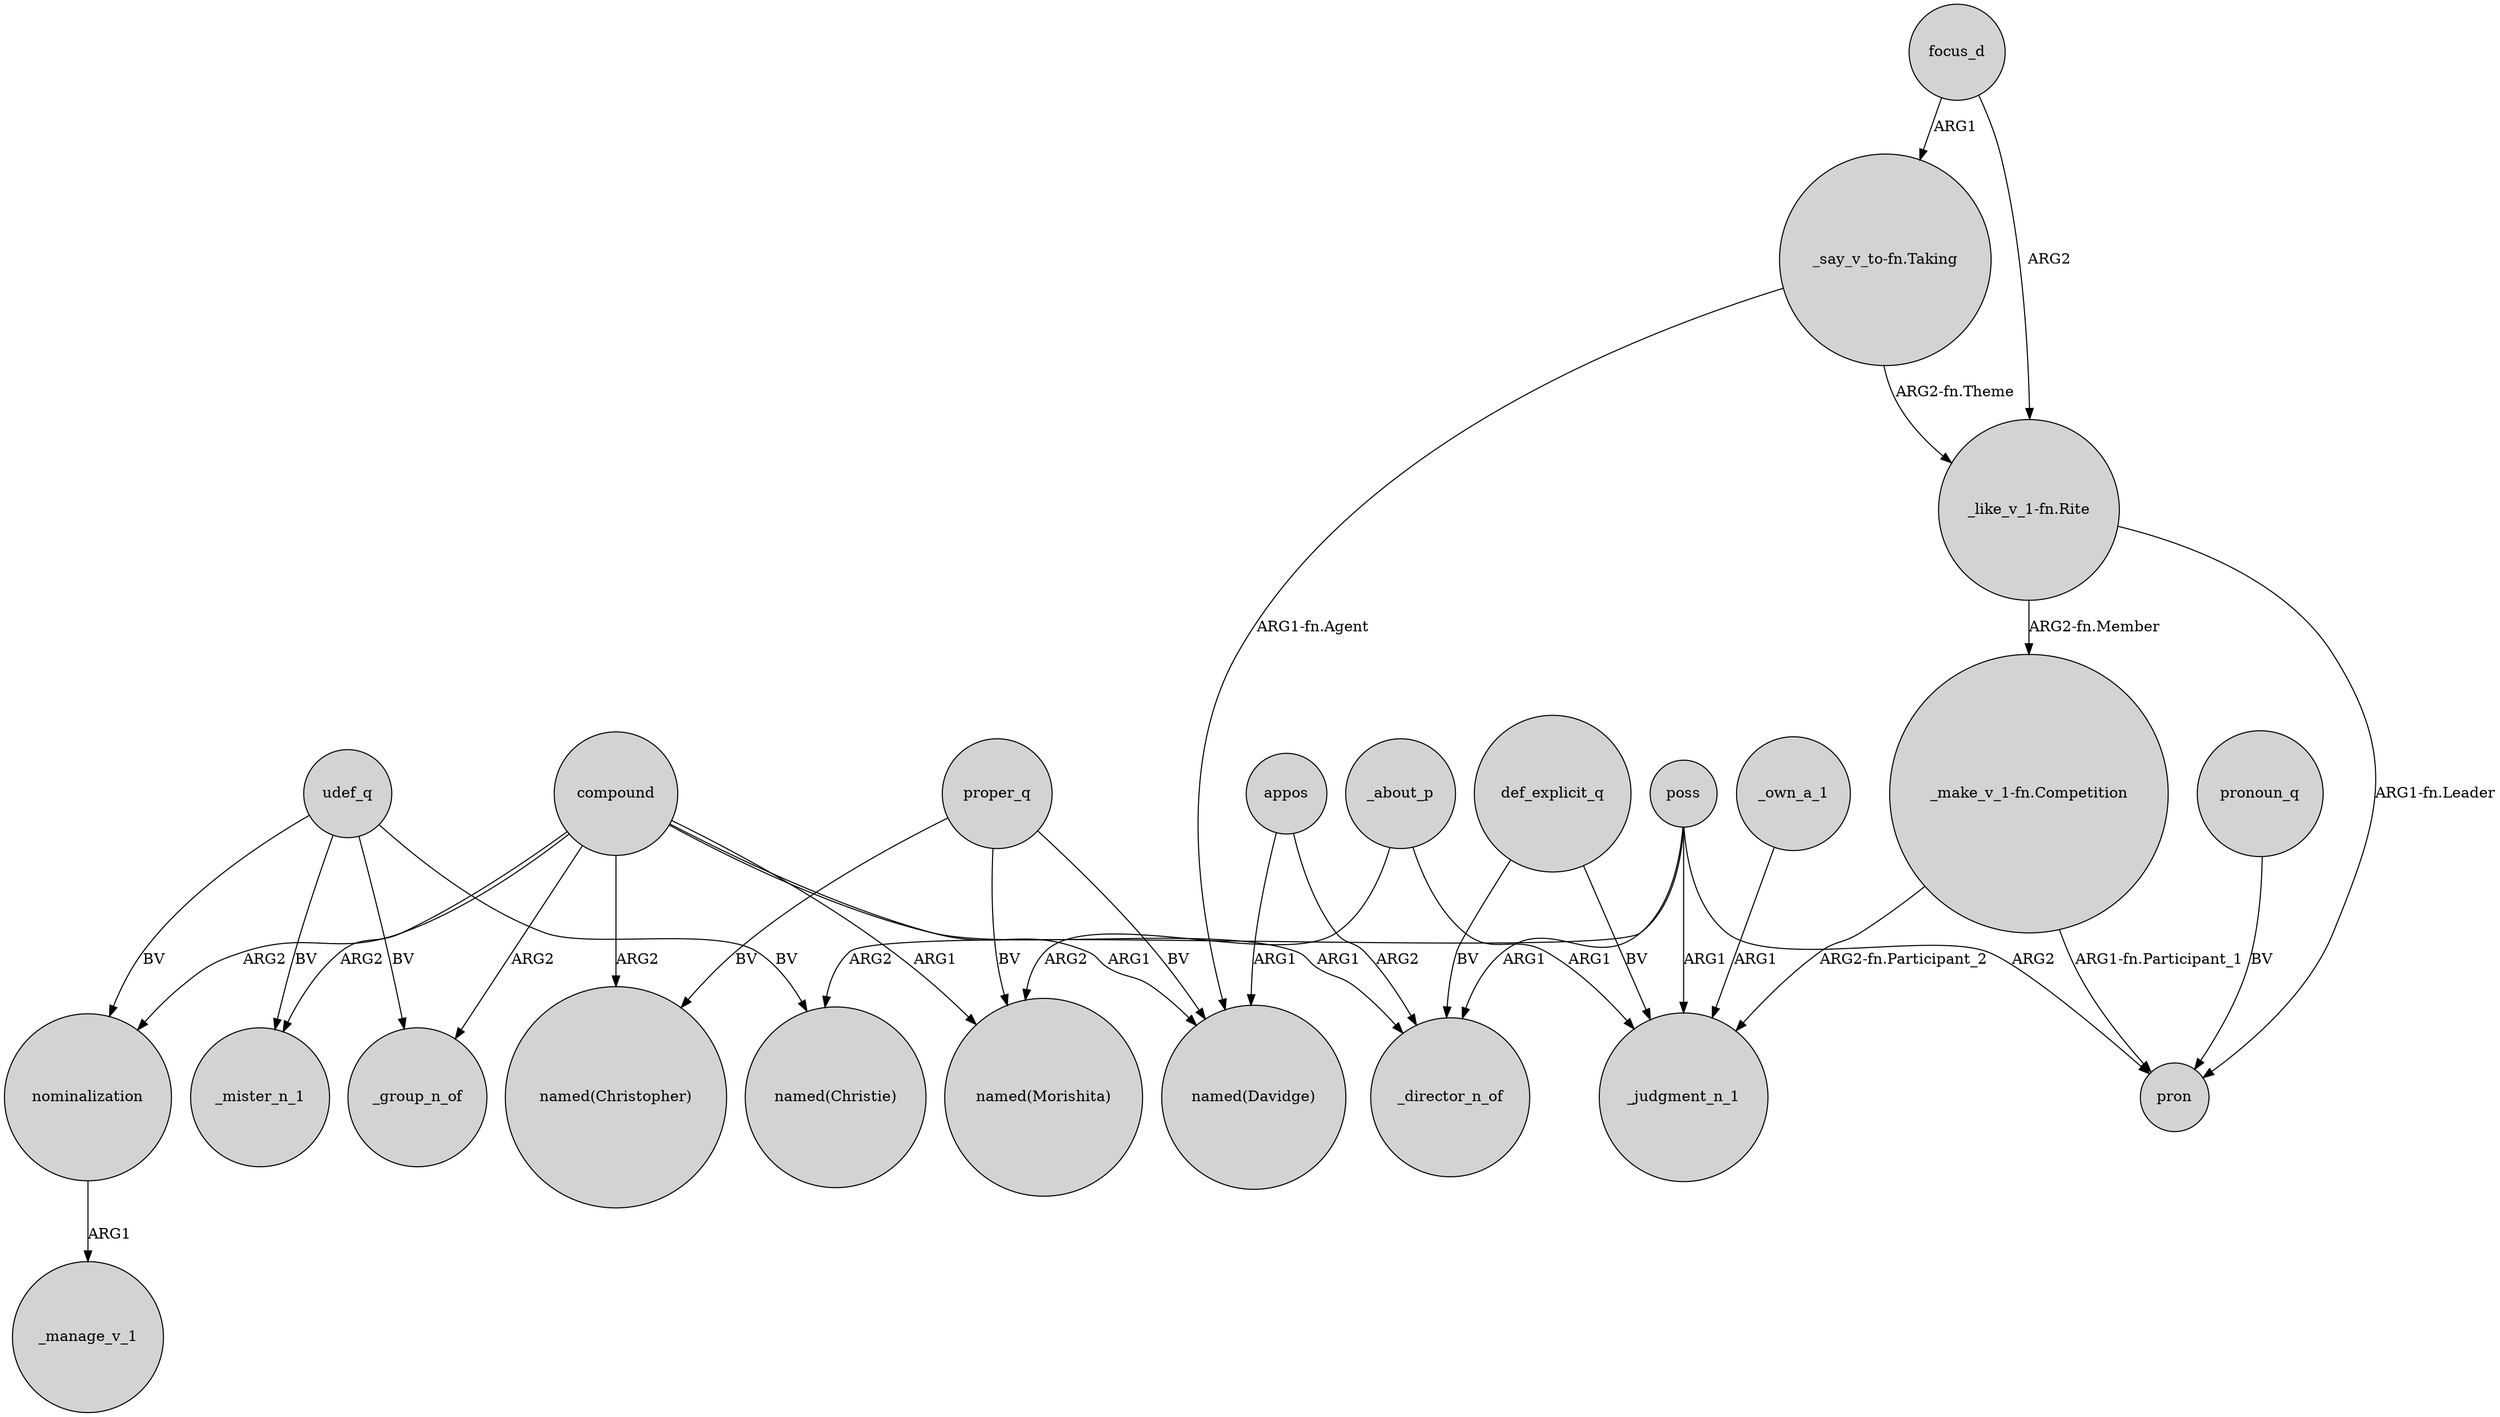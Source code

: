digraph {
	node [shape=circle style=filled]
	compound -> _mister_n_1 [label=ARG2]
	_about_p -> "named(Morishita)" [label=ARG2]
	"_like_v_1-fn.Rite" -> "_make_v_1-fn.Competition" [label="ARG2-fn.Member"]
	udef_q -> _group_n_of [label=BV]
	def_explicit_q -> _director_n_of [label=BV]
	focus_d -> "_say_v_to-fn.Taking" [label=ARG1]
	udef_q -> "named(Christie)" [label=BV]
	def_explicit_q -> _judgment_n_1 [label=BV]
	udef_q -> nominalization [label=BV]
	poss -> _director_n_of [label=ARG1]
	appos -> _director_n_of [label=ARG2]
	udef_q -> _mister_n_1 [label=BV]
	_own_a_1 -> _judgment_n_1 [label=ARG1]
	"_say_v_to-fn.Taking" -> "_like_v_1-fn.Rite" [label="ARG2-fn.Theme"]
	compound -> nominalization [label=ARG2]
	compound -> "named(Davidge)" [label=ARG1]
	pronoun_q -> pron [label=BV]
	nominalization -> _manage_v_1 [label=ARG1]
	poss -> pron [label=ARG2]
	_about_p -> _judgment_n_1 [label=ARG1]
	"_make_v_1-fn.Competition" -> _judgment_n_1 [label="ARG2-fn.Participant_2"]
	appos -> "named(Davidge)" [label=ARG1]
	compound -> "named(Christopher)" [label=ARG2]
	"_make_v_1-fn.Competition" -> pron [label="ARG1-fn.Participant_1"]
	"_like_v_1-fn.Rite" -> pron [label="ARG1-fn.Leader"]
	proper_q -> "named(Morishita)" [label=BV]
	compound -> _group_n_of [label=ARG2]
	poss -> _judgment_n_1 [label=ARG1]
	poss -> "named(Christie)" [label=ARG2]
	compound -> _director_n_of [label=ARG1]
	proper_q -> "named(Christopher)" [label=BV]
	"_say_v_to-fn.Taking" -> "named(Davidge)" [label="ARG1-fn.Agent"]
	compound -> "named(Morishita)" [label=ARG1]
	proper_q -> "named(Davidge)" [label=BV]
	focus_d -> "_like_v_1-fn.Rite" [label=ARG2]
}
